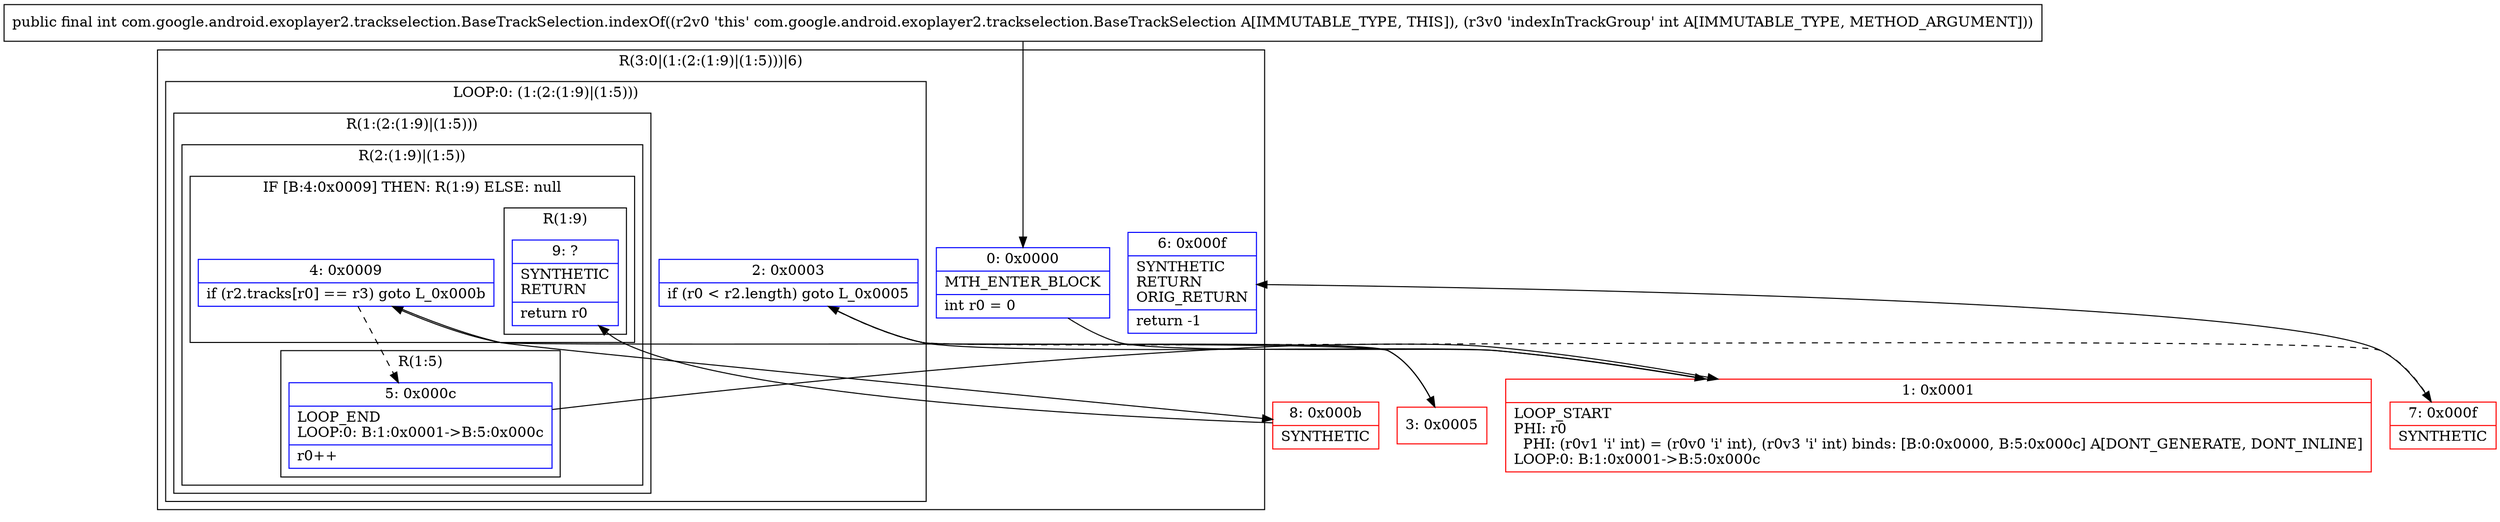 digraph "CFG forcom.google.android.exoplayer2.trackselection.BaseTrackSelection.indexOf(I)I" {
subgraph cluster_Region_317257786 {
label = "R(3:0|(1:(2:(1:9)|(1:5)))|6)";
node [shape=record,color=blue];
Node_0 [shape=record,label="{0\:\ 0x0000|MTH_ENTER_BLOCK\l|int r0 = 0\l}"];
subgraph cluster_LoopRegion_3917539 {
label = "LOOP:0: (1:(2:(1:9)|(1:5)))";
node [shape=record,color=blue];
Node_2 [shape=record,label="{2\:\ 0x0003|if (r0 \< r2.length) goto L_0x0005\l}"];
subgraph cluster_Region_338030337 {
label = "R(1:(2:(1:9)|(1:5)))";
node [shape=record,color=blue];
subgraph cluster_Region_764150759 {
label = "R(2:(1:9)|(1:5))";
node [shape=record,color=blue];
subgraph cluster_IfRegion_1479820203 {
label = "IF [B:4:0x0009] THEN: R(1:9) ELSE: null";
node [shape=record,color=blue];
Node_4 [shape=record,label="{4\:\ 0x0009|if (r2.tracks[r0] == r3) goto L_0x000b\l}"];
subgraph cluster_Region_231229887 {
label = "R(1:9)";
node [shape=record,color=blue];
Node_9 [shape=record,label="{9\:\ ?|SYNTHETIC\lRETURN\l|return r0\l}"];
}
}
subgraph cluster_Region_1976799337 {
label = "R(1:5)";
node [shape=record,color=blue];
Node_5 [shape=record,label="{5\:\ 0x000c|LOOP_END\lLOOP:0: B:1:0x0001\-\>B:5:0x000c\l|r0++\l}"];
}
}
}
}
Node_6 [shape=record,label="{6\:\ 0x000f|SYNTHETIC\lRETURN\lORIG_RETURN\l|return \-1\l}"];
}
Node_1 [shape=record,color=red,label="{1\:\ 0x0001|LOOP_START\lPHI: r0 \l  PHI: (r0v1 'i' int) = (r0v0 'i' int), (r0v3 'i' int) binds: [B:0:0x0000, B:5:0x000c] A[DONT_GENERATE, DONT_INLINE]\lLOOP:0: B:1:0x0001\-\>B:5:0x000c\l}"];
Node_3 [shape=record,color=red,label="{3\:\ 0x0005}"];
Node_7 [shape=record,color=red,label="{7\:\ 0x000f|SYNTHETIC\l}"];
Node_8 [shape=record,color=red,label="{8\:\ 0x000b|SYNTHETIC\l}"];
MethodNode[shape=record,label="{public final int com.google.android.exoplayer2.trackselection.BaseTrackSelection.indexOf((r2v0 'this' com.google.android.exoplayer2.trackselection.BaseTrackSelection A[IMMUTABLE_TYPE, THIS]), (r3v0 'indexInTrackGroup' int A[IMMUTABLE_TYPE, METHOD_ARGUMENT])) }"];
MethodNode -> Node_0;
Node_0 -> Node_1;
Node_2 -> Node_3;
Node_2 -> Node_7[style=dashed];
Node_4 -> Node_5[style=dashed];
Node_4 -> Node_8;
Node_5 -> Node_1;
Node_1 -> Node_2;
Node_3 -> Node_4;
Node_7 -> Node_6;
Node_8 -> Node_9;
}

